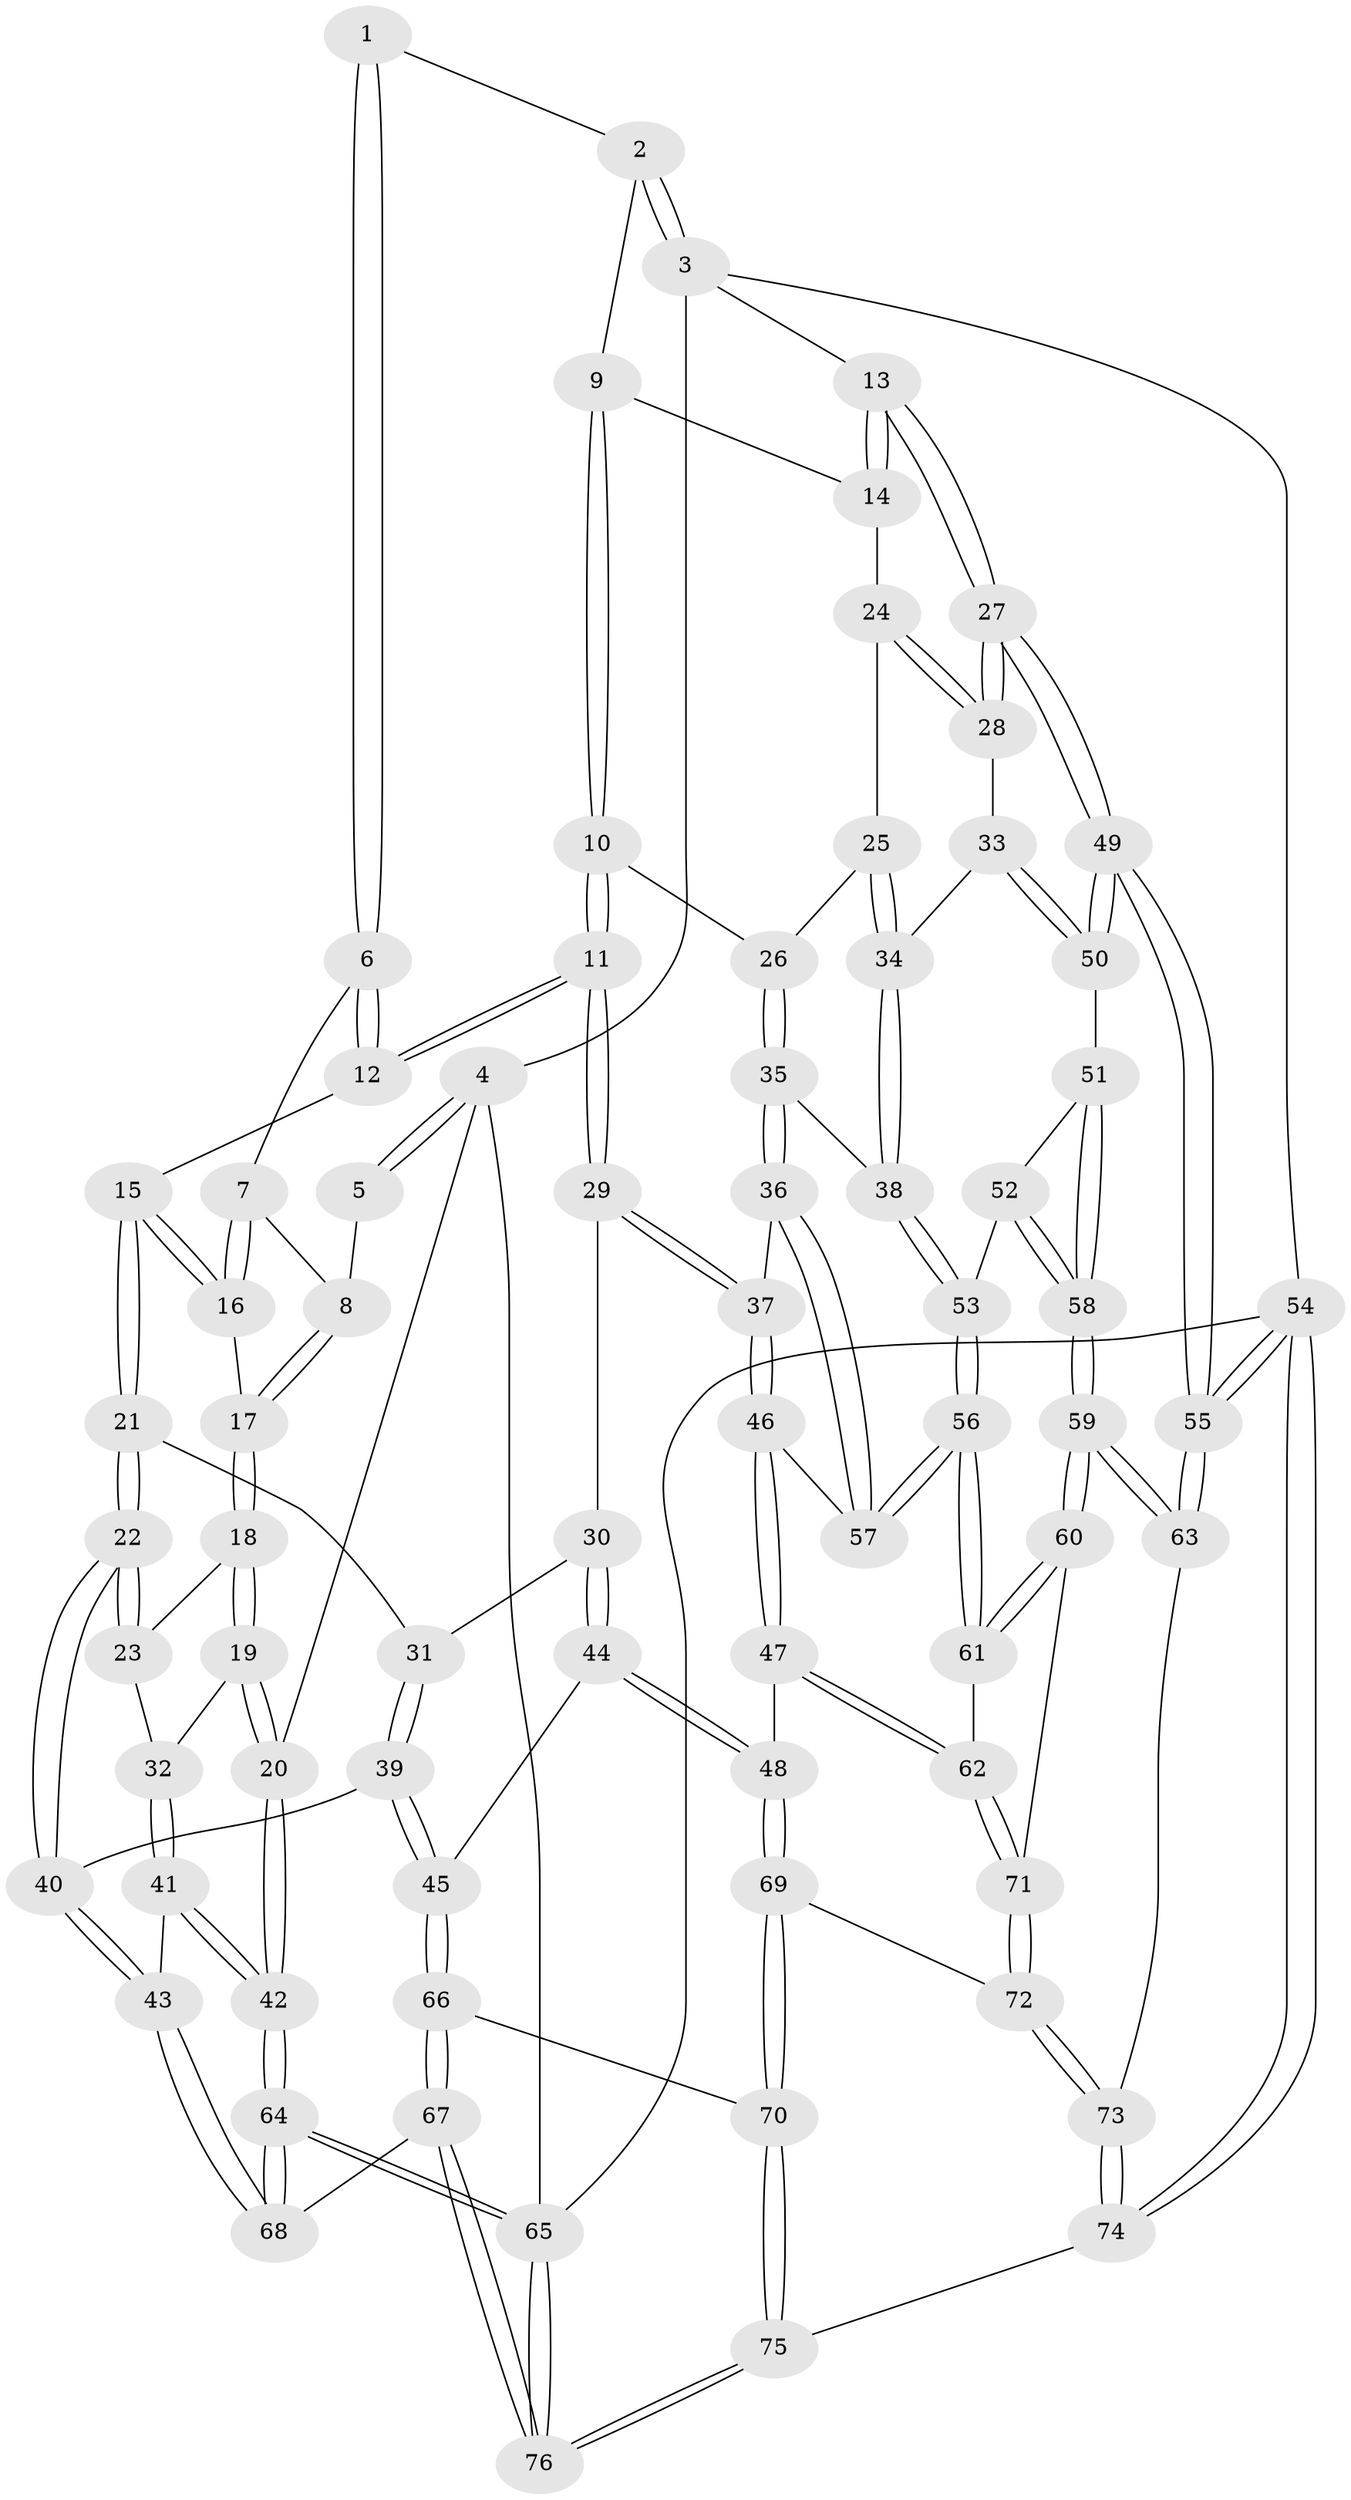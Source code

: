 // Generated by graph-tools (version 1.1) at 2025/38/03/09/25 02:38:24]
// undirected, 76 vertices, 187 edges
graph export_dot {
graph [start="1"]
  node [color=gray90,style=filled];
  1 [pos="+0.4045127264136582+0"];
  2 [pos="+0.8197074173886886+0"];
  3 [pos="+1+0"];
  4 [pos="+0+0"];
  5 [pos="+0.1418429467344019+0"];
  6 [pos="+0.40478449755091084+0"];
  7 [pos="+0.3272186942594925+0.030856834020479215"];
  8 [pos="+0.17582675558039232+0.11221004029070827"];
  9 [pos="+0.7764323814142038+0"];
  10 [pos="+0.6562403041704344+0.22075988289654083"];
  11 [pos="+0.48696662563686915+0.23211887431283282"];
  12 [pos="+0.44977469631045935+0.19837305076443543"];
  13 [pos="+1+0.14729116941586828"];
  14 [pos="+0.8328388237984917+0.23713294857870681"];
  15 [pos="+0.2903949244392169+0.23916755968196088"];
  16 [pos="+0.19854189542125783+0.17941269989189496"];
  17 [pos="+0.1689748877111273+0.17002665812932105"];
  18 [pos="+0.03845965275730347+0.21304446686791886"];
  19 [pos="+0+0.1806257822211237"];
  20 [pos="+0+0.12205895548774282"];
  21 [pos="+0.24844690062269184+0.3290468100050021"];
  22 [pos="+0.19518302521693498+0.3934216973976355"];
  23 [pos="+0.0962948879626418+0.3003474341883004"];
  24 [pos="+0.7609728108396167+0.262874928304909"];
  25 [pos="+0.7010958374342082+0.2529173539223273"];
  26 [pos="+0.6865364305104624+0.2478857201149776"];
  27 [pos="+1+0.23924086991724416"];
  28 [pos="+0.847132103239714+0.39024807502492675"];
  29 [pos="+0.4734229991629677+0.33026691394020025"];
  30 [pos="+0.438479119434494+0.367082732801119"];
  31 [pos="+0.35937274884223924+0.37962334617020715"];
  32 [pos="+0.04449555015925226+0.4014306637405627"];
  33 [pos="+0.8423680649352367+0.41060411367435534"];
  34 [pos="+0.7643594275115563+0.4412408696319029"];
  35 [pos="+0.6753446290159548+0.31976478984129575"];
  36 [pos="+0.6293933517397834+0.4713743784189229"];
  37 [pos="+0.5217290898189051+0.4044934532234265"];
  38 [pos="+0.7393925691821043+0.4680724145455262"];
  39 [pos="+0.19990871933928647+0.506924648243537"];
  40 [pos="+0.19722893344086967+0.5059672728049887"];
  41 [pos="+0.02781344907443487+0.5006787334566812"];
  42 [pos="+0+0.5065676161877547"];
  43 [pos="+0.15450062392131486+0.5262447189658129"];
  44 [pos="+0.3586787256406712+0.564009288074513"];
  45 [pos="+0.2993048937738191+0.559623178219613"];
  46 [pos="+0.48696033336695527+0.5392929811444201"];
  47 [pos="+0.42707711820838+0.5951160605782199"];
  48 [pos="+0.3688970255885094+0.570254165841657"];
  49 [pos="+1+0.5594114762218454"];
  50 [pos="+0.9026177614685669+0.5204836096169814"];
  51 [pos="+0.8582453532142035+0.5435936987989337"];
  52 [pos="+0.7597345370813772+0.5048821536729435"];
  53 [pos="+0.7300819201601862+0.4829025819309307"];
  54 [pos="+1+1"];
  55 [pos="+1+0.9298620730092448"];
  56 [pos="+0.6499378408481514+0.5088763424482429"];
  57 [pos="+0.6454170238554704+0.5045736246996684"];
  58 [pos="+0.7704346323524504+0.6880672358357822"];
  59 [pos="+0.7562073486436655+0.7186485332123659"];
  60 [pos="+0.7483943787523657+0.7125152114787513"];
  61 [pos="+0.6519187942208833+0.5896580167708046"];
  62 [pos="+0.47736584916422814+0.6602640014187913"];
  63 [pos="+0.7771928998942091+0.765498004183291"];
  64 [pos="+0+0.893416593668037"];
  65 [pos="+0+1"];
  66 [pos="+0.24105058766561943+0.8017293327387097"];
  67 [pos="+0.21578212698294244+0.8139514158171881"];
  68 [pos="+0.0862545878170994+0.7637244718530389"];
  69 [pos="+0.3294477845316552+0.7944350586356247"];
  70 [pos="+0.30906691063783276+0.8029896066766746"];
  71 [pos="+0.48491614254242976+0.7126322899168459"];
  72 [pos="+0.4756366772999255+0.7685633113258389"];
  73 [pos="+0.5722839435881184+0.9469320748135427"];
  74 [pos="+0.5433355458855034+1"];
  75 [pos="+0.4809129598063873+1"];
  76 [pos="+0.23290250638517906+1"];
  1 -- 2;
  1 -- 6;
  1 -- 6;
  2 -- 3;
  2 -- 3;
  2 -- 9;
  3 -- 4;
  3 -- 13;
  3 -- 54;
  4 -- 5;
  4 -- 5;
  4 -- 20;
  4 -- 65;
  5 -- 8;
  6 -- 7;
  6 -- 12;
  6 -- 12;
  7 -- 8;
  7 -- 16;
  7 -- 16;
  8 -- 17;
  8 -- 17;
  9 -- 10;
  9 -- 10;
  9 -- 14;
  10 -- 11;
  10 -- 11;
  10 -- 26;
  11 -- 12;
  11 -- 12;
  11 -- 29;
  11 -- 29;
  12 -- 15;
  13 -- 14;
  13 -- 14;
  13 -- 27;
  13 -- 27;
  14 -- 24;
  15 -- 16;
  15 -- 16;
  15 -- 21;
  15 -- 21;
  16 -- 17;
  17 -- 18;
  17 -- 18;
  18 -- 19;
  18 -- 19;
  18 -- 23;
  19 -- 20;
  19 -- 20;
  19 -- 32;
  20 -- 42;
  20 -- 42;
  21 -- 22;
  21 -- 22;
  21 -- 31;
  22 -- 23;
  22 -- 23;
  22 -- 40;
  22 -- 40;
  23 -- 32;
  24 -- 25;
  24 -- 28;
  24 -- 28;
  25 -- 26;
  25 -- 34;
  25 -- 34;
  26 -- 35;
  26 -- 35;
  27 -- 28;
  27 -- 28;
  27 -- 49;
  27 -- 49;
  28 -- 33;
  29 -- 30;
  29 -- 37;
  29 -- 37;
  30 -- 31;
  30 -- 44;
  30 -- 44;
  31 -- 39;
  31 -- 39;
  32 -- 41;
  32 -- 41;
  33 -- 34;
  33 -- 50;
  33 -- 50;
  34 -- 38;
  34 -- 38;
  35 -- 36;
  35 -- 36;
  35 -- 38;
  36 -- 37;
  36 -- 57;
  36 -- 57;
  37 -- 46;
  37 -- 46;
  38 -- 53;
  38 -- 53;
  39 -- 40;
  39 -- 45;
  39 -- 45;
  40 -- 43;
  40 -- 43;
  41 -- 42;
  41 -- 42;
  41 -- 43;
  42 -- 64;
  42 -- 64;
  43 -- 68;
  43 -- 68;
  44 -- 45;
  44 -- 48;
  44 -- 48;
  45 -- 66;
  45 -- 66;
  46 -- 47;
  46 -- 47;
  46 -- 57;
  47 -- 48;
  47 -- 62;
  47 -- 62;
  48 -- 69;
  48 -- 69;
  49 -- 50;
  49 -- 50;
  49 -- 55;
  49 -- 55;
  50 -- 51;
  51 -- 52;
  51 -- 58;
  51 -- 58;
  52 -- 53;
  52 -- 58;
  52 -- 58;
  53 -- 56;
  53 -- 56;
  54 -- 55;
  54 -- 55;
  54 -- 74;
  54 -- 74;
  54 -- 65;
  55 -- 63;
  55 -- 63;
  56 -- 57;
  56 -- 57;
  56 -- 61;
  56 -- 61;
  58 -- 59;
  58 -- 59;
  59 -- 60;
  59 -- 60;
  59 -- 63;
  59 -- 63;
  60 -- 61;
  60 -- 61;
  60 -- 71;
  61 -- 62;
  62 -- 71;
  62 -- 71;
  63 -- 73;
  64 -- 65;
  64 -- 65;
  64 -- 68;
  64 -- 68;
  65 -- 76;
  65 -- 76;
  66 -- 67;
  66 -- 67;
  66 -- 70;
  67 -- 68;
  67 -- 76;
  67 -- 76;
  69 -- 70;
  69 -- 70;
  69 -- 72;
  70 -- 75;
  70 -- 75;
  71 -- 72;
  71 -- 72;
  72 -- 73;
  72 -- 73;
  73 -- 74;
  73 -- 74;
  74 -- 75;
  75 -- 76;
  75 -- 76;
}
